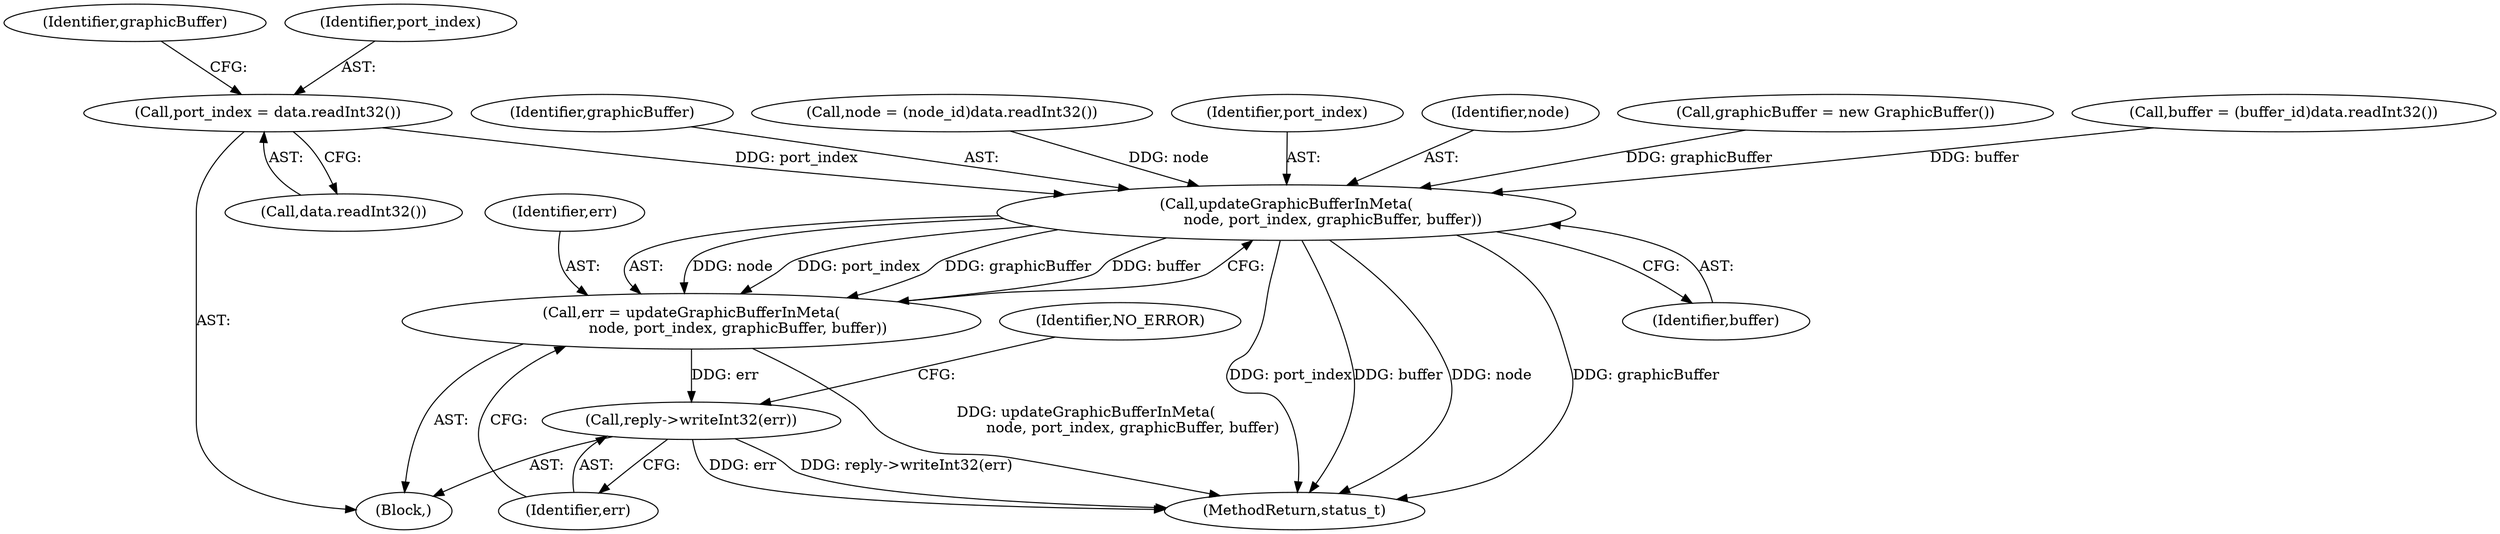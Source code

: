 digraph "0_Android_1171e7c047bf79e7c93342bb6a812c9edd86aa84@API" {
"1000591" [label="(Call,port_index = data.readInt32())"];
"1000611" [label="(Call,updateGraphicBufferInMeta(\n                    node, port_index, graphicBuffer, buffer))"];
"1000609" [label="(Call,err = updateGraphicBufferInMeta(\n                    node, port_index, graphicBuffer, buffer))"];
"1000616" [label="(Call,reply->writeInt32(err))"];
"1000619" [label="(Identifier,NO_ERROR)"];
"1000579" [label="(Block,)"];
"1000614" [label="(Identifier,graphicBuffer)"];
"1001056" [label="(MethodReturn,status_t)"];
"1000617" [label="(Identifier,err)"];
"1000610" [label="(Identifier,err)"];
"1000616" [label="(Call,reply->writeInt32(err))"];
"1000611" [label="(Call,updateGraphicBufferInMeta(\n                    node, port_index, graphicBuffer, buffer))"];
"1000585" [label="(Call,node = (node_id)data.readInt32())"];
"1000609" [label="(Call,err = updateGraphicBufferInMeta(\n                    node, port_index, graphicBuffer, buffer))"];
"1000615" [label="(Identifier,buffer)"];
"1000591" [label="(Call,port_index = data.readInt32())"];
"1000596" [label="(Identifier,graphicBuffer)"];
"1000593" [label="(Call,data.readInt32())"];
"1000613" [label="(Identifier,port_index)"];
"1000612" [label="(Identifier,node)"];
"1000595" [label="(Call,graphicBuffer = new GraphicBuffer())"];
"1000592" [label="(Identifier,port_index)"];
"1000603" [label="(Call,buffer = (buffer_id)data.readInt32())"];
"1000591" -> "1000579"  [label="AST: "];
"1000591" -> "1000593"  [label="CFG: "];
"1000592" -> "1000591"  [label="AST: "];
"1000593" -> "1000591"  [label="AST: "];
"1000596" -> "1000591"  [label="CFG: "];
"1000591" -> "1000611"  [label="DDG: port_index"];
"1000611" -> "1000609"  [label="AST: "];
"1000611" -> "1000615"  [label="CFG: "];
"1000612" -> "1000611"  [label="AST: "];
"1000613" -> "1000611"  [label="AST: "];
"1000614" -> "1000611"  [label="AST: "];
"1000615" -> "1000611"  [label="AST: "];
"1000609" -> "1000611"  [label="CFG: "];
"1000611" -> "1001056"  [label="DDG: graphicBuffer"];
"1000611" -> "1001056"  [label="DDG: port_index"];
"1000611" -> "1001056"  [label="DDG: buffer"];
"1000611" -> "1001056"  [label="DDG: node"];
"1000611" -> "1000609"  [label="DDG: node"];
"1000611" -> "1000609"  [label="DDG: port_index"];
"1000611" -> "1000609"  [label="DDG: graphicBuffer"];
"1000611" -> "1000609"  [label="DDG: buffer"];
"1000585" -> "1000611"  [label="DDG: node"];
"1000595" -> "1000611"  [label="DDG: graphicBuffer"];
"1000603" -> "1000611"  [label="DDG: buffer"];
"1000609" -> "1000579"  [label="AST: "];
"1000610" -> "1000609"  [label="AST: "];
"1000617" -> "1000609"  [label="CFG: "];
"1000609" -> "1001056"  [label="DDG: updateGraphicBufferInMeta(\n                    node, port_index, graphicBuffer, buffer)"];
"1000609" -> "1000616"  [label="DDG: err"];
"1000616" -> "1000579"  [label="AST: "];
"1000616" -> "1000617"  [label="CFG: "];
"1000617" -> "1000616"  [label="AST: "];
"1000619" -> "1000616"  [label="CFG: "];
"1000616" -> "1001056"  [label="DDG: err"];
"1000616" -> "1001056"  [label="DDG: reply->writeInt32(err)"];
}
